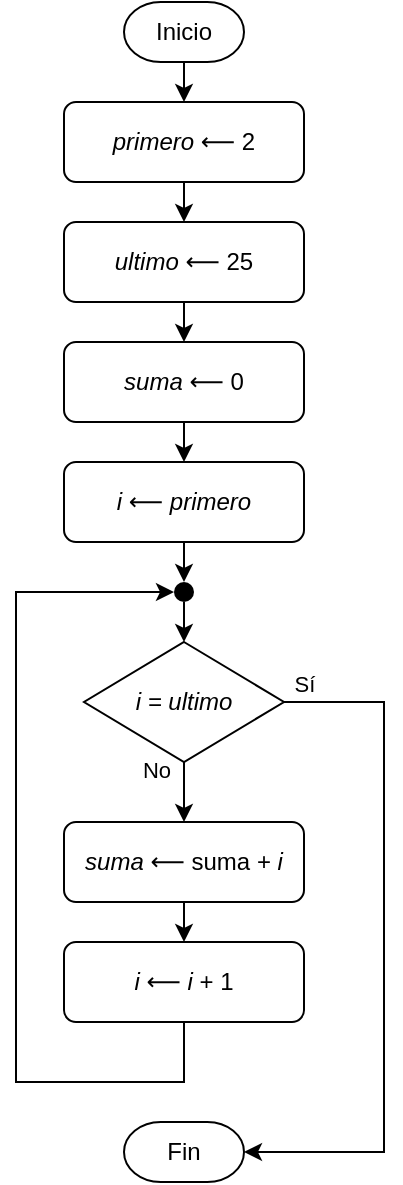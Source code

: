 <mxfile version="28.2.8">
  <diagram id="C5RBs43oDa-KdzZeNtuy" name="Page-1">
    <mxGraphModel dx="1226" dy="694" grid="1" gridSize="10" guides="1" tooltips="1" connect="1" arrows="1" fold="1" page="1" pageScale="1" pageWidth="827" pageHeight="1169" math="0" shadow="0">
      <root>
        <mxCell id="WIyWlLk6GJQsqaUBKTNV-0" />
        <mxCell id="WIyWlLk6GJQsqaUBKTNV-1" parent="WIyWlLk6GJQsqaUBKTNV-0" />
        <mxCell id="V93L6pqN39d7mlnfrg9G-11" style="edgeStyle=orthogonalEdgeStyle;rounded=0;orthogonalLoop=1;jettySize=auto;html=1;exitX=0.5;exitY=1;exitDx=0;exitDy=0;exitPerimeter=0;entryX=0.5;entryY=0;entryDx=0;entryDy=0;" parent="WIyWlLk6GJQsqaUBKTNV-1" source="V93L6pqN39d7mlnfrg9G-1" target="V93L6pqN39d7mlnfrg9G-3" edge="1">
          <mxGeometry relative="1" as="geometry" />
        </mxCell>
        <mxCell id="V93L6pqN39d7mlnfrg9G-1" value="Inicio" style="strokeWidth=1;html=1;shape=mxgraph.flowchart.terminator;whiteSpace=wrap;" parent="WIyWlLk6GJQsqaUBKTNV-1" vertex="1">
          <mxGeometry x="364" y="30" width="60" height="30" as="geometry" />
        </mxCell>
        <mxCell id="V93L6pqN39d7mlnfrg9G-2" value="Fin" style="strokeWidth=1;html=1;shape=mxgraph.flowchart.terminator;whiteSpace=wrap;" parent="WIyWlLk6GJQsqaUBKTNV-1" vertex="1">
          <mxGeometry x="364" y="590" width="60" height="30" as="geometry" />
        </mxCell>
        <mxCell id="V93L6pqN39d7mlnfrg9G-12" style="edgeStyle=orthogonalEdgeStyle;rounded=0;orthogonalLoop=1;jettySize=auto;html=1;exitX=0.5;exitY=1;exitDx=0;exitDy=0;entryX=0.5;entryY=0;entryDx=0;entryDy=0;" parent="WIyWlLk6GJQsqaUBKTNV-1" source="V93L6pqN39d7mlnfrg9G-3" target="V93L6pqN39d7mlnfrg9G-4" edge="1">
          <mxGeometry relative="1" as="geometry" />
        </mxCell>
        <mxCell id="V93L6pqN39d7mlnfrg9G-3" value="&lt;i&gt;primero&lt;/i&gt;&amp;nbsp;⟵ 2" style="rounded=1;whiteSpace=wrap;html=1;fontSize=12;glass=0;strokeWidth=1;shadow=0;" parent="WIyWlLk6GJQsqaUBKTNV-1" vertex="1">
          <mxGeometry x="334" y="80" width="120" height="40" as="geometry" />
        </mxCell>
        <mxCell id="V93L6pqN39d7mlnfrg9G-4" value="&lt;i&gt;ultimo&lt;/i&gt; ⟵ 25" style="rounded=1;whiteSpace=wrap;html=1;fontSize=12;glass=0;strokeWidth=1;shadow=0;" parent="WIyWlLk6GJQsqaUBKTNV-1" vertex="1">
          <mxGeometry x="334" y="140" width="120" height="40" as="geometry" />
        </mxCell>
        <mxCell id="dsIr9WgvCWpWG1qWFjOV-4" style="edgeStyle=orthogonalEdgeStyle;rounded=0;orthogonalLoop=1;jettySize=auto;html=1;exitX=0.5;exitY=1;exitDx=0;exitDy=0;entryX=0.5;entryY=0;entryDx=0;entryDy=0;" parent="WIyWlLk6GJQsqaUBKTNV-1" source="V93L6pqN39d7mlnfrg9G-6" target="dsIr9WgvCWpWG1qWFjOV-0" edge="1">
          <mxGeometry relative="1" as="geometry" />
        </mxCell>
        <mxCell id="V93L6pqN39d7mlnfrg9G-6" value="&lt;i&gt;i&lt;/i&gt; ⟵ &lt;i&gt;primero&lt;/i&gt;" style="rounded=1;whiteSpace=wrap;html=1;fontSize=12;glass=0;strokeWidth=1;shadow=0;" parent="WIyWlLk6GJQsqaUBKTNV-1" vertex="1">
          <mxGeometry x="334" y="260" width="120" height="40" as="geometry" />
        </mxCell>
        <mxCell id="V93L6pqN39d7mlnfrg9G-9" style="edgeStyle=orthogonalEdgeStyle;rounded=0;orthogonalLoop=1;jettySize=auto;html=1;exitX=1;exitY=0.5;exitDx=0;exitDy=0;exitPerimeter=0;entryX=1;entryY=0.5;entryDx=0;entryDy=0;entryPerimeter=0;" parent="WIyWlLk6GJQsqaUBKTNV-1" source="V93L6pqN39d7mlnfrg9G-7" target="V93L6pqN39d7mlnfrg9G-2" edge="1">
          <mxGeometry relative="1" as="geometry">
            <Array as="points">
              <mxPoint x="494" y="380" />
              <mxPoint x="494" y="605" />
            </Array>
          </mxGeometry>
        </mxCell>
        <mxCell id="V93L6pqN39d7mlnfrg9G-10" value="Sí" style="edgeLabel;html=1;align=center;verticalAlign=middle;resizable=0;points=[];labelBackgroundColor=none;" parent="V93L6pqN39d7mlnfrg9G-9" vertex="1" connectable="0">
          <mxGeometry x="-0.626" y="1" relative="1" as="geometry">
            <mxPoint x="-41" y="-24" as="offset" />
          </mxGeometry>
        </mxCell>
        <mxCell id="V93L6pqN39d7mlnfrg9G-17" style="edgeStyle=orthogonalEdgeStyle;rounded=0;orthogonalLoop=1;jettySize=auto;html=1;exitX=0.5;exitY=1;exitDx=0;exitDy=0;exitPerimeter=0;entryX=0.5;entryY=0;entryDx=0;entryDy=0;" parent="WIyWlLk6GJQsqaUBKTNV-1" source="V93L6pqN39d7mlnfrg9G-7" target="V93L6pqN39d7mlnfrg9G-15" edge="1">
          <mxGeometry relative="1" as="geometry" />
        </mxCell>
        <mxCell id="V93L6pqN39d7mlnfrg9G-26" value="No" style="edgeLabel;html=1;align=center;verticalAlign=middle;resizable=0;points=[];labelBackgroundColor=none;" parent="V93L6pqN39d7mlnfrg9G-17" vertex="1" connectable="0">
          <mxGeometry x="0.27" y="1" relative="1" as="geometry">
            <mxPoint x="-15" y="-15.33" as="offset" />
          </mxGeometry>
        </mxCell>
        <mxCell id="V93L6pqN39d7mlnfrg9G-7" value="&lt;i&gt;i = ultimo&lt;/i&gt;" style="strokeWidth=1;html=1;shape=mxgraph.flowchart.decision;whiteSpace=wrap;" parent="WIyWlLk6GJQsqaUBKTNV-1" vertex="1">
          <mxGeometry x="344" y="350" width="100" height="60" as="geometry" />
        </mxCell>
        <mxCell id="V93L6pqN39d7mlnfrg9G-23" style="edgeStyle=orthogonalEdgeStyle;rounded=0;orthogonalLoop=1;jettySize=auto;html=1;exitX=0.5;exitY=1;exitDx=0;exitDy=0;entryX=0.5;entryY=0;entryDx=0;entryDy=0;" parent="WIyWlLk6GJQsqaUBKTNV-1" source="V93L6pqN39d7mlnfrg9G-15" target="V93L6pqN39d7mlnfrg9G-18" edge="1">
          <mxGeometry relative="1" as="geometry" />
        </mxCell>
        <mxCell id="V93L6pqN39d7mlnfrg9G-15" value="&lt;i&gt;suma&lt;/i&gt;&amp;nbsp;⟵ suma + &lt;i&gt;i&lt;/i&gt;" style="rounded=1;whiteSpace=wrap;html=1;fontSize=12;glass=0;strokeWidth=1;shadow=0;" parent="WIyWlLk6GJQsqaUBKTNV-1" vertex="1">
          <mxGeometry x="334" y="440" width="120" height="40" as="geometry" />
        </mxCell>
        <mxCell id="dsIr9WgvCWpWG1qWFjOV-6" style="edgeStyle=orthogonalEdgeStyle;rounded=0;orthogonalLoop=1;jettySize=auto;html=1;exitX=0.5;exitY=1;exitDx=0;exitDy=0;entryX=0;entryY=0.5;entryDx=0;entryDy=0;" parent="WIyWlLk6GJQsqaUBKTNV-1" source="V93L6pqN39d7mlnfrg9G-18" target="dsIr9WgvCWpWG1qWFjOV-0" edge="1">
          <mxGeometry relative="1" as="geometry">
            <Array as="points">
              <mxPoint x="394" y="570" />
              <mxPoint x="310" y="570" />
              <mxPoint x="310" y="325" />
            </Array>
          </mxGeometry>
        </mxCell>
        <mxCell id="V93L6pqN39d7mlnfrg9G-18" value="&lt;i&gt;i&lt;/i&gt; ⟵ &lt;i&gt;i&lt;/i&gt; + 1" style="rounded=1;whiteSpace=wrap;html=1;fontSize=12;glass=0;strokeWidth=1;shadow=0;" parent="WIyWlLk6GJQsqaUBKTNV-1" vertex="1">
          <mxGeometry x="334" y="500" width="120" height="40" as="geometry" />
        </mxCell>
        <mxCell id="dsIr9WgvCWpWG1qWFjOV-5" style="edgeStyle=orthogonalEdgeStyle;rounded=0;orthogonalLoop=1;jettySize=auto;html=1;exitX=0.5;exitY=1;exitDx=0;exitDy=0;entryX=0.5;entryY=0;entryDx=0;entryDy=0;entryPerimeter=0;" parent="WIyWlLk6GJQsqaUBKTNV-1" source="dsIr9WgvCWpWG1qWFjOV-0" target="V93L6pqN39d7mlnfrg9G-7" edge="1">
          <mxGeometry relative="1" as="geometry" />
        </mxCell>
        <mxCell id="dsIr9WgvCWpWG1qWFjOV-0" value="" style="ellipse;fillColor=#000000;strokeColor=none;" parent="WIyWlLk6GJQsqaUBKTNV-1" vertex="1">
          <mxGeometry x="389" y="320" width="10" height="10" as="geometry" />
        </mxCell>
        <mxCell id="8jmPE76rBbeIZTa0Z0L5-0" value="&lt;i&gt;suma&lt;/i&gt;&amp;nbsp;⟵ 0" style="rounded=1;whiteSpace=wrap;html=1;fontSize=12;glass=0;strokeWidth=1;shadow=0;" vertex="1" parent="WIyWlLk6GJQsqaUBKTNV-1">
          <mxGeometry x="334" y="200" width="120" height="40" as="geometry" />
        </mxCell>
        <mxCell id="8jmPE76rBbeIZTa0Z0L5-1" style="edgeStyle=orthogonalEdgeStyle;rounded=0;orthogonalLoop=1;jettySize=auto;html=1;exitX=0.5;exitY=1;exitDx=0;exitDy=0;entryX=0.5;entryY=0;entryDx=0;entryDy=0;" edge="1" parent="WIyWlLk6GJQsqaUBKTNV-1" source="V93L6pqN39d7mlnfrg9G-4" target="8jmPE76rBbeIZTa0Z0L5-0">
          <mxGeometry relative="1" as="geometry">
            <mxPoint x="404" y="130" as="sourcePoint" />
            <mxPoint x="404" y="150" as="targetPoint" />
          </mxGeometry>
        </mxCell>
        <mxCell id="8jmPE76rBbeIZTa0Z0L5-2" style="edgeStyle=orthogonalEdgeStyle;rounded=0;orthogonalLoop=1;jettySize=auto;html=1;exitX=0.5;exitY=1;exitDx=0;exitDy=0;entryX=0.5;entryY=0;entryDx=0;entryDy=0;" edge="1" parent="WIyWlLk6GJQsqaUBKTNV-1" source="8jmPE76rBbeIZTa0Z0L5-0" target="V93L6pqN39d7mlnfrg9G-6">
          <mxGeometry relative="1" as="geometry">
            <mxPoint x="404" y="252" as="sourcePoint" />
            <mxPoint x="404" y="272" as="targetPoint" />
          </mxGeometry>
        </mxCell>
      </root>
    </mxGraphModel>
  </diagram>
</mxfile>
